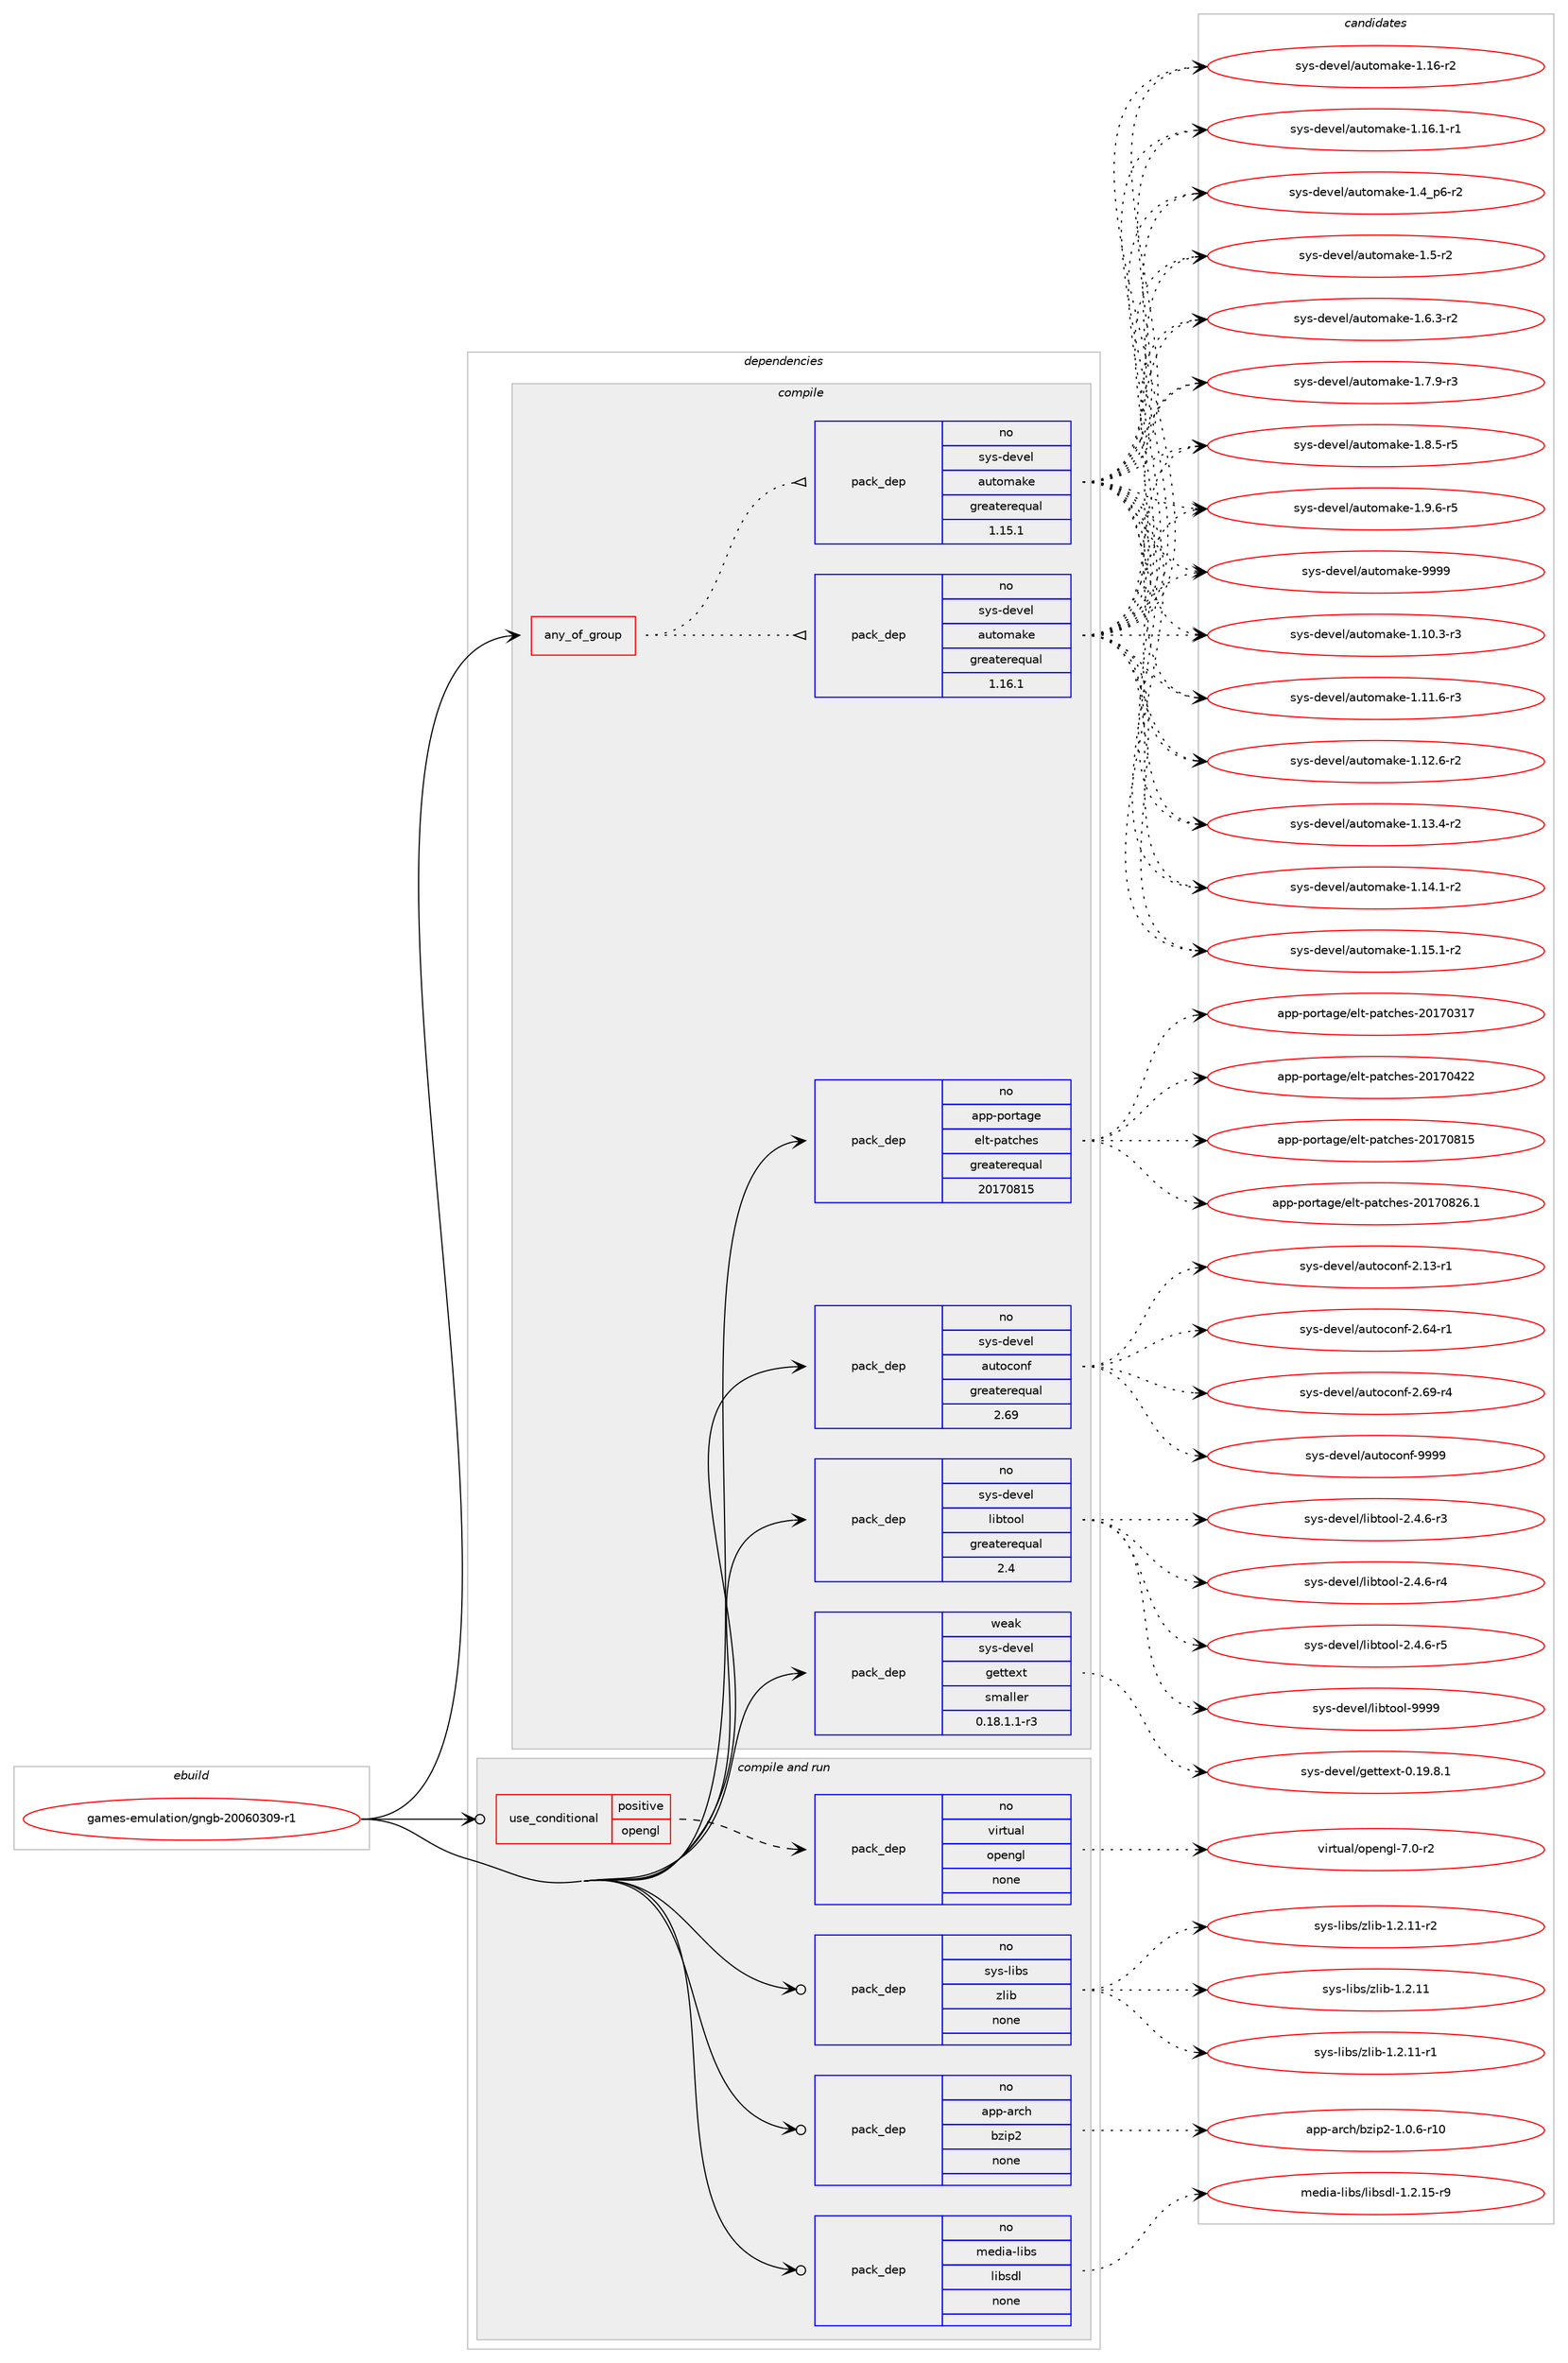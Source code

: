 digraph prolog {

# *************
# Graph options
# *************

newrank=true;
concentrate=true;
compound=true;
graph [rankdir=LR,fontname=Helvetica,fontsize=10,ranksep=1.5];#, ranksep=2.5, nodesep=0.2];
edge  [arrowhead=vee];
node  [fontname=Helvetica,fontsize=10];

# **********
# The ebuild
# **********

subgraph cluster_leftcol {
color=gray;
rank=same;
label=<<i>ebuild</i>>;
id [label="games-emulation/gngb-20060309-r1", color=red, width=4, href="../games-emulation/gngb-20060309-r1.svg"];
}

# ****************
# The dependencies
# ****************

subgraph cluster_midcol {
color=gray;
label=<<i>dependencies</i>>;
subgraph cluster_compile {
fillcolor="#eeeeee";
style=filled;
label=<<i>compile</i>>;
subgraph any23250 {
dependency1555791 [label=<<TABLE BORDER="0" CELLBORDER="1" CELLSPACING="0" CELLPADDING="4"><TR><TD CELLPADDING="10">any_of_group</TD></TR></TABLE>>, shape=none, color=red];subgraph pack1105694 {
dependency1555792 [label=<<TABLE BORDER="0" CELLBORDER="1" CELLSPACING="0" CELLPADDING="4" WIDTH="220"><TR><TD ROWSPAN="6" CELLPADDING="30">pack_dep</TD></TR><TR><TD WIDTH="110">no</TD></TR><TR><TD>sys-devel</TD></TR><TR><TD>automake</TD></TR><TR><TD>greaterequal</TD></TR><TR><TD>1.16.1</TD></TR></TABLE>>, shape=none, color=blue];
}
dependency1555791:e -> dependency1555792:w [weight=20,style="dotted",arrowhead="oinv"];
subgraph pack1105695 {
dependency1555793 [label=<<TABLE BORDER="0" CELLBORDER="1" CELLSPACING="0" CELLPADDING="4" WIDTH="220"><TR><TD ROWSPAN="6" CELLPADDING="30">pack_dep</TD></TR><TR><TD WIDTH="110">no</TD></TR><TR><TD>sys-devel</TD></TR><TR><TD>automake</TD></TR><TR><TD>greaterequal</TD></TR><TR><TD>1.15.1</TD></TR></TABLE>>, shape=none, color=blue];
}
dependency1555791:e -> dependency1555793:w [weight=20,style="dotted",arrowhead="oinv"];
}
id:e -> dependency1555791:w [weight=20,style="solid",arrowhead="vee"];
subgraph pack1105696 {
dependency1555794 [label=<<TABLE BORDER="0" CELLBORDER="1" CELLSPACING="0" CELLPADDING="4" WIDTH="220"><TR><TD ROWSPAN="6" CELLPADDING="30">pack_dep</TD></TR><TR><TD WIDTH="110">no</TD></TR><TR><TD>app-portage</TD></TR><TR><TD>elt-patches</TD></TR><TR><TD>greaterequal</TD></TR><TR><TD>20170815</TD></TR></TABLE>>, shape=none, color=blue];
}
id:e -> dependency1555794:w [weight=20,style="solid",arrowhead="vee"];
subgraph pack1105697 {
dependency1555795 [label=<<TABLE BORDER="0" CELLBORDER="1" CELLSPACING="0" CELLPADDING="4" WIDTH="220"><TR><TD ROWSPAN="6" CELLPADDING="30">pack_dep</TD></TR><TR><TD WIDTH="110">no</TD></TR><TR><TD>sys-devel</TD></TR><TR><TD>autoconf</TD></TR><TR><TD>greaterequal</TD></TR><TR><TD>2.69</TD></TR></TABLE>>, shape=none, color=blue];
}
id:e -> dependency1555795:w [weight=20,style="solid",arrowhead="vee"];
subgraph pack1105698 {
dependency1555796 [label=<<TABLE BORDER="0" CELLBORDER="1" CELLSPACING="0" CELLPADDING="4" WIDTH="220"><TR><TD ROWSPAN="6" CELLPADDING="30">pack_dep</TD></TR><TR><TD WIDTH="110">no</TD></TR><TR><TD>sys-devel</TD></TR><TR><TD>libtool</TD></TR><TR><TD>greaterequal</TD></TR><TR><TD>2.4</TD></TR></TABLE>>, shape=none, color=blue];
}
id:e -> dependency1555796:w [weight=20,style="solid",arrowhead="vee"];
subgraph pack1105699 {
dependency1555797 [label=<<TABLE BORDER="0" CELLBORDER="1" CELLSPACING="0" CELLPADDING="4" WIDTH="220"><TR><TD ROWSPAN="6" CELLPADDING="30">pack_dep</TD></TR><TR><TD WIDTH="110">weak</TD></TR><TR><TD>sys-devel</TD></TR><TR><TD>gettext</TD></TR><TR><TD>smaller</TD></TR><TR><TD>0.18.1.1-r3</TD></TR></TABLE>>, shape=none, color=blue];
}
id:e -> dependency1555797:w [weight=20,style="solid",arrowhead="vee"];
}
subgraph cluster_compileandrun {
fillcolor="#eeeeee";
style=filled;
label=<<i>compile and run</i>>;
subgraph cond426254 {
dependency1555798 [label=<<TABLE BORDER="0" CELLBORDER="1" CELLSPACING="0" CELLPADDING="4"><TR><TD ROWSPAN="3" CELLPADDING="10">use_conditional</TD></TR><TR><TD>positive</TD></TR><TR><TD>opengl</TD></TR></TABLE>>, shape=none, color=red];
subgraph pack1105700 {
dependency1555799 [label=<<TABLE BORDER="0" CELLBORDER="1" CELLSPACING="0" CELLPADDING="4" WIDTH="220"><TR><TD ROWSPAN="6" CELLPADDING="30">pack_dep</TD></TR><TR><TD WIDTH="110">no</TD></TR><TR><TD>virtual</TD></TR><TR><TD>opengl</TD></TR><TR><TD>none</TD></TR><TR><TD></TD></TR></TABLE>>, shape=none, color=blue];
}
dependency1555798:e -> dependency1555799:w [weight=20,style="dashed",arrowhead="vee"];
}
id:e -> dependency1555798:w [weight=20,style="solid",arrowhead="odotvee"];
subgraph pack1105701 {
dependency1555800 [label=<<TABLE BORDER="0" CELLBORDER="1" CELLSPACING="0" CELLPADDING="4" WIDTH="220"><TR><TD ROWSPAN="6" CELLPADDING="30">pack_dep</TD></TR><TR><TD WIDTH="110">no</TD></TR><TR><TD>app-arch</TD></TR><TR><TD>bzip2</TD></TR><TR><TD>none</TD></TR><TR><TD></TD></TR></TABLE>>, shape=none, color=blue];
}
id:e -> dependency1555800:w [weight=20,style="solid",arrowhead="odotvee"];
subgraph pack1105702 {
dependency1555801 [label=<<TABLE BORDER="0" CELLBORDER="1" CELLSPACING="0" CELLPADDING="4" WIDTH="220"><TR><TD ROWSPAN="6" CELLPADDING="30">pack_dep</TD></TR><TR><TD WIDTH="110">no</TD></TR><TR><TD>media-libs</TD></TR><TR><TD>libsdl</TD></TR><TR><TD>none</TD></TR><TR><TD></TD></TR></TABLE>>, shape=none, color=blue];
}
id:e -> dependency1555801:w [weight=20,style="solid",arrowhead="odotvee"];
subgraph pack1105703 {
dependency1555802 [label=<<TABLE BORDER="0" CELLBORDER="1" CELLSPACING="0" CELLPADDING="4" WIDTH="220"><TR><TD ROWSPAN="6" CELLPADDING="30">pack_dep</TD></TR><TR><TD WIDTH="110">no</TD></TR><TR><TD>sys-libs</TD></TR><TR><TD>zlib</TD></TR><TR><TD>none</TD></TR><TR><TD></TD></TR></TABLE>>, shape=none, color=blue];
}
id:e -> dependency1555802:w [weight=20,style="solid",arrowhead="odotvee"];
}
subgraph cluster_run {
fillcolor="#eeeeee";
style=filled;
label=<<i>run</i>>;
}
}

# **************
# The candidates
# **************

subgraph cluster_choices {
rank=same;
color=gray;
label=<<i>candidates</i>>;

subgraph choice1105694 {
color=black;
nodesep=1;
choice11512111545100101118101108479711711611110997107101454946494846514511451 [label="sys-devel/automake-1.10.3-r3", color=red, width=4,href="../sys-devel/automake-1.10.3-r3.svg"];
choice11512111545100101118101108479711711611110997107101454946494946544511451 [label="sys-devel/automake-1.11.6-r3", color=red, width=4,href="../sys-devel/automake-1.11.6-r3.svg"];
choice11512111545100101118101108479711711611110997107101454946495046544511450 [label="sys-devel/automake-1.12.6-r2", color=red, width=4,href="../sys-devel/automake-1.12.6-r2.svg"];
choice11512111545100101118101108479711711611110997107101454946495146524511450 [label="sys-devel/automake-1.13.4-r2", color=red, width=4,href="../sys-devel/automake-1.13.4-r2.svg"];
choice11512111545100101118101108479711711611110997107101454946495246494511450 [label="sys-devel/automake-1.14.1-r2", color=red, width=4,href="../sys-devel/automake-1.14.1-r2.svg"];
choice11512111545100101118101108479711711611110997107101454946495346494511450 [label="sys-devel/automake-1.15.1-r2", color=red, width=4,href="../sys-devel/automake-1.15.1-r2.svg"];
choice1151211154510010111810110847971171161111099710710145494649544511450 [label="sys-devel/automake-1.16-r2", color=red, width=4,href="../sys-devel/automake-1.16-r2.svg"];
choice11512111545100101118101108479711711611110997107101454946495446494511449 [label="sys-devel/automake-1.16.1-r1", color=red, width=4,href="../sys-devel/automake-1.16.1-r1.svg"];
choice115121115451001011181011084797117116111109971071014549465295112544511450 [label="sys-devel/automake-1.4_p6-r2", color=red, width=4,href="../sys-devel/automake-1.4_p6-r2.svg"];
choice11512111545100101118101108479711711611110997107101454946534511450 [label="sys-devel/automake-1.5-r2", color=red, width=4,href="../sys-devel/automake-1.5-r2.svg"];
choice115121115451001011181011084797117116111109971071014549465446514511450 [label="sys-devel/automake-1.6.3-r2", color=red, width=4,href="../sys-devel/automake-1.6.3-r2.svg"];
choice115121115451001011181011084797117116111109971071014549465546574511451 [label="sys-devel/automake-1.7.9-r3", color=red, width=4,href="../sys-devel/automake-1.7.9-r3.svg"];
choice115121115451001011181011084797117116111109971071014549465646534511453 [label="sys-devel/automake-1.8.5-r5", color=red, width=4,href="../sys-devel/automake-1.8.5-r5.svg"];
choice115121115451001011181011084797117116111109971071014549465746544511453 [label="sys-devel/automake-1.9.6-r5", color=red, width=4,href="../sys-devel/automake-1.9.6-r5.svg"];
choice115121115451001011181011084797117116111109971071014557575757 [label="sys-devel/automake-9999", color=red, width=4,href="../sys-devel/automake-9999.svg"];
dependency1555792:e -> choice11512111545100101118101108479711711611110997107101454946494846514511451:w [style=dotted,weight="100"];
dependency1555792:e -> choice11512111545100101118101108479711711611110997107101454946494946544511451:w [style=dotted,weight="100"];
dependency1555792:e -> choice11512111545100101118101108479711711611110997107101454946495046544511450:w [style=dotted,weight="100"];
dependency1555792:e -> choice11512111545100101118101108479711711611110997107101454946495146524511450:w [style=dotted,weight="100"];
dependency1555792:e -> choice11512111545100101118101108479711711611110997107101454946495246494511450:w [style=dotted,weight="100"];
dependency1555792:e -> choice11512111545100101118101108479711711611110997107101454946495346494511450:w [style=dotted,weight="100"];
dependency1555792:e -> choice1151211154510010111810110847971171161111099710710145494649544511450:w [style=dotted,weight="100"];
dependency1555792:e -> choice11512111545100101118101108479711711611110997107101454946495446494511449:w [style=dotted,weight="100"];
dependency1555792:e -> choice115121115451001011181011084797117116111109971071014549465295112544511450:w [style=dotted,weight="100"];
dependency1555792:e -> choice11512111545100101118101108479711711611110997107101454946534511450:w [style=dotted,weight="100"];
dependency1555792:e -> choice115121115451001011181011084797117116111109971071014549465446514511450:w [style=dotted,weight="100"];
dependency1555792:e -> choice115121115451001011181011084797117116111109971071014549465546574511451:w [style=dotted,weight="100"];
dependency1555792:e -> choice115121115451001011181011084797117116111109971071014549465646534511453:w [style=dotted,weight="100"];
dependency1555792:e -> choice115121115451001011181011084797117116111109971071014549465746544511453:w [style=dotted,weight="100"];
dependency1555792:e -> choice115121115451001011181011084797117116111109971071014557575757:w [style=dotted,weight="100"];
}
subgraph choice1105695 {
color=black;
nodesep=1;
choice11512111545100101118101108479711711611110997107101454946494846514511451 [label="sys-devel/automake-1.10.3-r3", color=red, width=4,href="../sys-devel/automake-1.10.3-r3.svg"];
choice11512111545100101118101108479711711611110997107101454946494946544511451 [label="sys-devel/automake-1.11.6-r3", color=red, width=4,href="../sys-devel/automake-1.11.6-r3.svg"];
choice11512111545100101118101108479711711611110997107101454946495046544511450 [label="sys-devel/automake-1.12.6-r2", color=red, width=4,href="../sys-devel/automake-1.12.6-r2.svg"];
choice11512111545100101118101108479711711611110997107101454946495146524511450 [label="sys-devel/automake-1.13.4-r2", color=red, width=4,href="../sys-devel/automake-1.13.4-r2.svg"];
choice11512111545100101118101108479711711611110997107101454946495246494511450 [label="sys-devel/automake-1.14.1-r2", color=red, width=4,href="../sys-devel/automake-1.14.1-r2.svg"];
choice11512111545100101118101108479711711611110997107101454946495346494511450 [label="sys-devel/automake-1.15.1-r2", color=red, width=4,href="../sys-devel/automake-1.15.1-r2.svg"];
choice1151211154510010111810110847971171161111099710710145494649544511450 [label="sys-devel/automake-1.16-r2", color=red, width=4,href="../sys-devel/automake-1.16-r2.svg"];
choice11512111545100101118101108479711711611110997107101454946495446494511449 [label="sys-devel/automake-1.16.1-r1", color=red, width=4,href="../sys-devel/automake-1.16.1-r1.svg"];
choice115121115451001011181011084797117116111109971071014549465295112544511450 [label="sys-devel/automake-1.4_p6-r2", color=red, width=4,href="../sys-devel/automake-1.4_p6-r2.svg"];
choice11512111545100101118101108479711711611110997107101454946534511450 [label="sys-devel/automake-1.5-r2", color=red, width=4,href="../sys-devel/automake-1.5-r2.svg"];
choice115121115451001011181011084797117116111109971071014549465446514511450 [label="sys-devel/automake-1.6.3-r2", color=red, width=4,href="../sys-devel/automake-1.6.3-r2.svg"];
choice115121115451001011181011084797117116111109971071014549465546574511451 [label="sys-devel/automake-1.7.9-r3", color=red, width=4,href="../sys-devel/automake-1.7.9-r3.svg"];
choice115121115451001011181011084797117116111109971071014549465646534511453 [label="sys-devel/automake-1.8.5-r5", color=red, width=4,href="../sys-devel/automake-1.8.5-r5.svg"];
choice115121115451001011181011084797117116111109971071014549465746544511453 [label="sys-devel/automake-1.9.6-r5", color=red, width=4,href="../sys-devel/automake-1.9.6-r5.svg"];
choice115121115451001011181011084797117116111109971071014557575757 [label="sys-devel/automake-9999", color=red, width=4,href="../sys-devel/automake-9999.svg"];
dependency1555793:e -> choice11512111545100101118101108479711711611110997107101454946494846514511451:w [style=dotted,weight="100"];
dependency1555793:e -> choice11512111545100101118101108479711711611110997107101454946494946544511451:w [style=dotted,weight="100"];
dependency1555793:e -> choice11512111545100101118101108479711711611110997107101454946495046544511450:w [style=dotted,weight="100"];
dependency1555793:e -> choice11512111545100101118101108479711711611110997107101454946495146524511450:w [style=dotted,weight="100"];
dependency1555793:e -> choice11512111545100101118101108479711711611110997107101454946495246494511450:w [style=dotted,weight="100"];
dependency1555793:e -> choice11512111545100101118101108479711711611110997107101454946495346494511450:w [style=dotted,weight="100"];
dependency1555793:e -> choice1151211154510010111810110847971171161111099710710145494649544511450:w [style=dotted,weight="100"];
dependency1555793:e -> choice11512111545100101118101108479711711611110997107101454946495446494511449:w [style=dotted,weight="100"];
dependency1555793:e -> choice115121115451001011181011084797117116111109971071014549465295112544511450:w [style=dotted,weight="100"];
dependency1555793:e -> choice11512111545100101118101108479711711611110997107101454946534511450:w [style=dotted,weight="100"];
dependency1555793:e -> choice115121115451001011181011084797117116111109971071014549465446514511450:w [style=dotted,weight="100"];
dependency1555793:e -> choice115121115451001011181011084797117116111109971071014549465546574511451:w [style=dotted,weight="100"];
dependency1555793:e -> choice115121115451001011181011084797117116111109971071014549465646534511453:w [style=dotted,weight="100"];
dependency1555793:e -> choice115121115451001011181011084797117116111109971071014549465746544511453:w [style=dotted,weight="100"];
dependency1555793:e -> choice115121115451001011181011084797117116111109971071014557575757:w [style=dotted,weight="100"];
}
subgraph choice1105696 {
color=black;
nodesep=1;
choice97112112451121111141169710310147101108116451129711699104101115455048495548514955 [label="app-portage/elt-patches-20170317", color=red, width=4,href="../app-portage/elt-patches-20170317.svg"];
choice97112112451121111141169710310147101108116451129711699104101115455048495548525050 [label="app-portage/elt-patches-20170422", color=red, width=4,href="../app-portage/elt-patches-20170422.svg"];
choice97112112451121111141169710310147101108116451129711699104101115455048495548564953 [label="app-portage/elt-patches-20170815", color=red, width=4,href="../app-portage/elt-patches-20170815.svg"];
choice971121124511211111411697103101471011081164511297116991041011154550484955485650544649 [label="app-portage/elt-patches-20170826.1", color=red, width=4,href="../app-portage/elt-patches-20170826.1.svg"];
dependency1555794:e -> choice97112112451121111141169710310147101108116451129711699104101115455048495548514955:w [style=dotted,weight="100"];
dependency1555794:e -> choice97112112451121111141169710310147101108116451129711699104101115455048495548525050:w [style=dotted,weight="100"];
dependency1555794:e -> choice97112112451121111141169710310147101108116451129711699104101115455048495548564953:w [style=dotted,weight="100"];
dependency1555794:e -> choice971121124511211111411697103101471011081164511297116991041011154550484955485650544649:w [style=dotted,weight="100"];
}
subgraph choice1105697 {
color=black;
nodesep=1;
choice1151211154510010111810110847971171161119911111010245504649514511449 [label="sys-devel/autoconf-2.13-r1", color=red, width=4,href="../sys-devel/autoconf-2.13-r1.svg"];
choice1151211154510010111810110847971171161119911111010245504654524511449 [label="sys-devel/autoconf-2.64-r1", color=red, width=4,href="../sys-devel/autoconf-2.64-r1.svg"];
choice1151211154510010111810110847971171161119911111010245504654574511452 [label="sys-devel/autoconf-2.69-r4", color=red, width=4,href="../sys-devel/autoconf-2.69-r4.svg"];
choice115121115451001011181011084797117116111991111101024557575757 [label="sys-devel/autoconf-9999", color=red, width=4,href="../sys-devel/autoconf-9999.svg"];
dependency1555795:e -> choice1151211154510010111810110847971171161119911111010245504649514511449:w [style=dotted,weight="100"];
dependency1555795:e -> choice1151211154510010111810110847971171161119911111010245504654524511449:w [style=dotted,weight="100"];
dependency1555795:e -> choice1151211154510010111810110847971171161119911111010245504654574511452:w [style=dotted,weight="100"];
dependency1555795:e -> choice115121115451001011181011084797117116111991111101024557575757:w [style=dotted,weight="100"];
}
subgraph choice1105698 {
color=black;
nodesep=1;
choice1151211154510010111810110847108105981161111111084550465246544511451 [label="sys-devel/libtool-2.4.6-r3", color=red, width=4,href="../sys-devel/libtool-2.4.6-r3.svg"];
choice1151211154510010111810110847108105981161111111084550465246544511452 [label="sys-devel/libtool-2.4.6-r4", color=red, width=4,href="../sys-devel/libtool-2.4.6-r4.svg"];
choice1151211154510010111810110847108105981161111111084550465246544511453 [label="sys-devel/libtool-2.4.6-r5", color=red, width=4,href="../sys-devel/libtool-2.4.6-r5.svg"];
choice1151211154510010111810110847108105981161111111084557575757 [label="sys-devel/libtool-9999", color=red, width=4,href="../sys-devel/libtool-9999.svg"];
dependency1555796:e -> choice1151211154510010111810110847108105981161111111084550465246544511451:w [style=dotted,weight="100"];
dependency1555796:e -> choice1151211154510010111810110847108105981161111111084550465246544511452:w [style=dotted,weight="100"];
dependency1555796:e -> choice1151211154510010111810110847108105981161111111084550465246544511453:w [style=dotted,weight="100"];
dependency1555796:e -> choice1151211154510010111810110847108105981161111111084557575757:w [style=dotted,weight="100"];
}
subgraph choice1105699 {
color=black;
nodesep=1;
choice1151211154510010111810110847103101116116101120116454846495746564649 [label="sys-devel/gettext-0.19.8.1", color=red, width=4,href="../sys-devel/gettext-0.19.8.1.svg"];
dependency1555797:e -> choice1151211154510010111810110847103101116116101120116454846495746564649:w [style=dotted,weight="100"];
}
subgraph choice1105700 {
color=black;
nodesep=1;
choice1181051141161179710847111112101110103108455546484511450 [label="virtual/opengl-7.0-r2", color=red, width=4,href="../virtual/opengl-7.0-r2.svg"];
dependency1555799:e -> choice1181051141161179710847111112101110103108455546484511450:w [style=dotted,weight="100"];
}
subgraph choice1105701 {
color=black;
nodesep=1;
choice97112112459711499104479812210511250454946484654451144948 [label="app-arch/bzip2-1.0.6-r10", color=red, width=4,href="../app-arch/bzip2-1.0.6-r10.svg"];
dependency1555800:e -> choice97112112459711499104479812210511250454946484654451144948:w [style=dotted,weight="100"];
}
subgraph choice1105702 {
color=black;
nodesep=1;
choice1091011001059745108105981154710810598115100108454946504649534511457 [label="media-libs/libsdl-1.2.15-r9", color=red, width=4,href="../media-libs/libsdl-1.2.15-r9.svg"];
dependency1555801:e -> choice1091011001059745108105981154710810598115100108454946504649534511457:w [style=dotted,weight="100"];
}
subgraph choice1105703 {
color=black;
nodesep=1;
choice1151211154510810598115471221081059845494650464949 [label="sys-libs/zlib-1.2.11", color=red, width=4,href="../sys-libs/zlib-1.2.11.svg"];
choice11512111545108105981154712210810598454946504649494511449 [label="sys-libs/zlib-1.2.11-r1", color=red, width=4,href="../sys-libs/zlib-1.2.11-r1.svg"];
choice11512111545108105981154712210810598454946504649494511450 [label="sys-libs/zlib-1.2.11-r2", color=red, width=4,href="../sys-libs/zlib-1.2.11-r2.svg"];
dependency1555802:e -> choice1151211154510810598115471221081059845494650464949:w [style=dotted,weight="100"];
dependency1555802:e -> choice11512111545108105981154712210810598454946504649494511449:w [style=dotted,weight="100"];
dependency1555802:e -> choice11512111545108105981154712210810598454946504649494511450:w [style=dotted,weight="100"];
}
}

}
